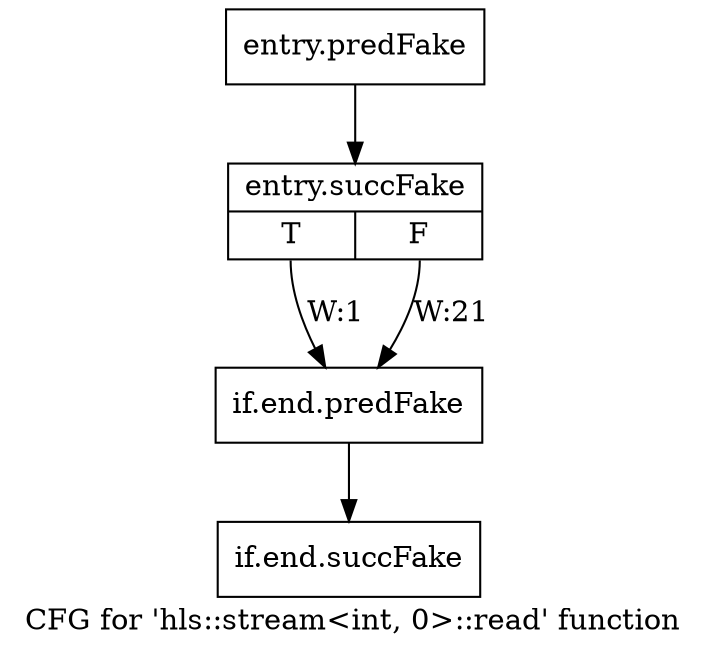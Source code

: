 digraph "CFG for 'hls::stream\<int, 0\>::read' function" {
	label="CFG for 'hls::stream\<int, 0\>::read' function";

	Node0x49b1440 [shape=record,filename="",linenumber="",label="{entry.predFake}"];
	Node0x49b1440 -> Node0x4961670[ callList="" memoryops="" filename="/proj/xbuilds/2019.2_0801_1/installs/lin64/Scout/HEAD/include/hls_stream.h"];
	Node0x4961670 [shape=record,filename="/proj/xbuilds/2019.2_0801_1/installs/lin64/Scout/HEAD/include/hls_stream.h",linenumber="165",label="{entry.succFake|{<s0>T|<s1>F}}"];
	Node0x4961670:s0 -> Node0x49b3860[label="W:1" callList="" memoryops="" filename="/proj/xbuilds/2019.2_0801_1/installs/lin64/Scout/HEAD/include/hls_stream.h"];
	Node0x4961670:s1 -> Node0x49b3860[label="W:21" callList="" memoryops="" filename="/proj/xbuilds/2019.2_0801_1/installs/lin64/Scout/HEAD/include/hls_stream.h"];
	Node0x49b3860 [shape=record,filename="/proj/xbuilds/2019.2_0801_1/installs/lin64/Scout/HEAD/include/hls_stream.h",linenumber="176",label="{if.end.predFake}"];
	Node0x49b3860 -> Node0x4965100[ callList="" memoryops="" filename="/proj/xbuilds/2019.2_0801_1/installs/lin64/Scout/HEAD/include/hls_stream.h"];
	Node0x4965100 [shape=record,filename="/proj/xbuilds/2019.2_0801_1/installs/lin64/Scout/HEAD/include/hls_stream.h",linenumber="176",label="{if.end.succFake}"];
}
